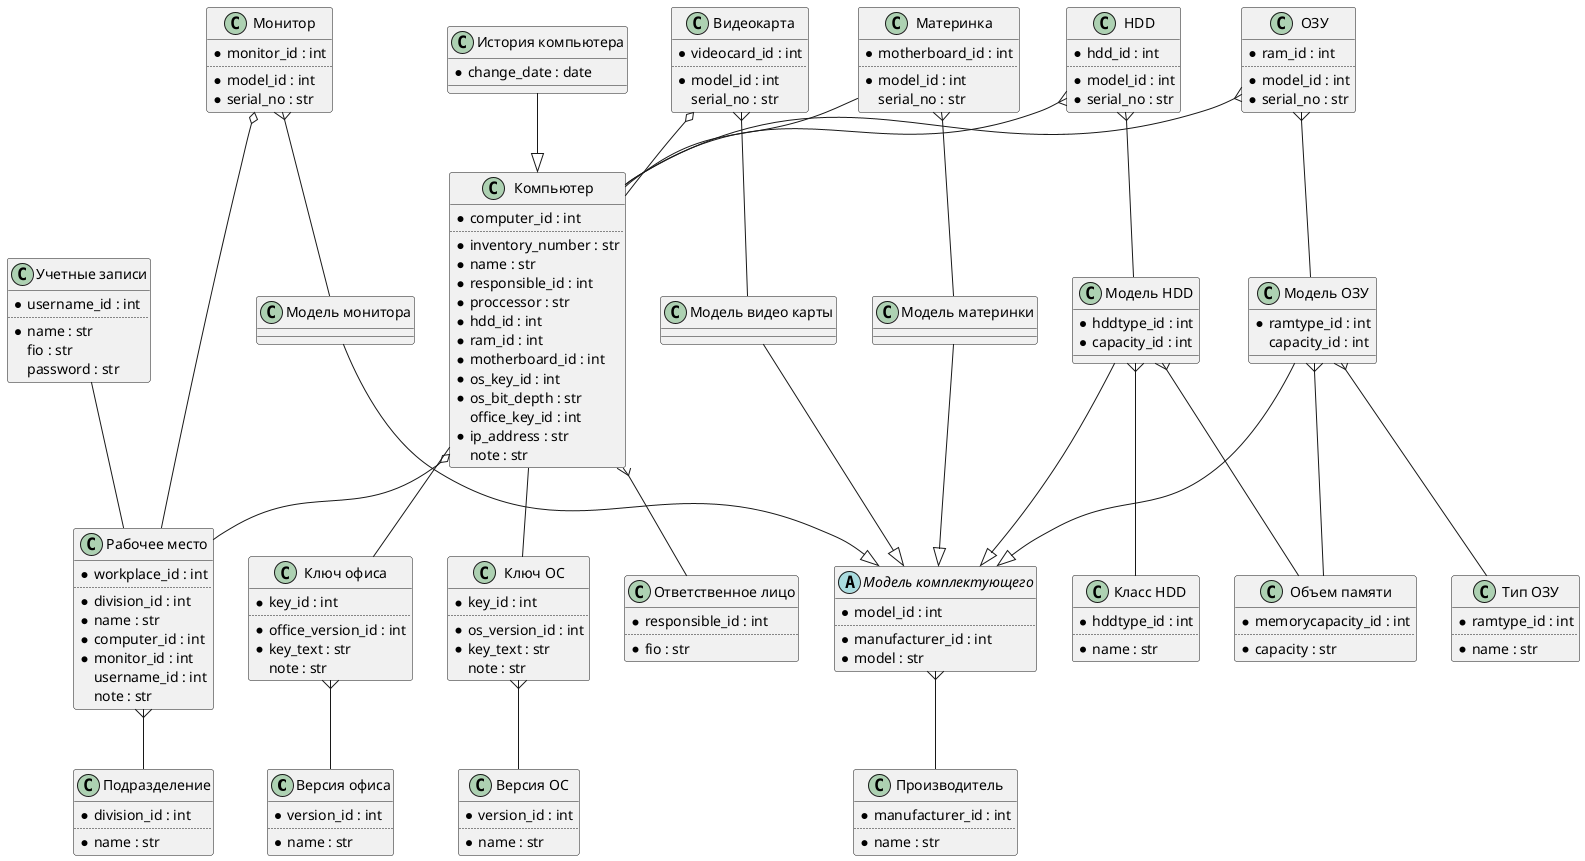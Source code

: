 @startuml

class "Версия офиса" as OfficeVersion {
	{field} *version_id : int
	..
	{field} *name : str
}

class "Ключ офиса" as OfficeKey {
	{field} *key_id : int
	..
	{field} *office_version_id : int
	{field} *key_text : str
	{field} note : str
}

class "Версия ОС" as OSVersion {
	{field} *version_id : int
	..
	{field} *name : str
}

class "Ключ ОС" as OSKey {
	{field} *key_id : int
	..
	{field} *os_version_id : int
	{field} *key_text : str
	{field} note : str
}

class "Подразделение" as Division {
	{field} *division_id : int
	..
	{field} *name : str
}

class "Рабочее место" as WorkPlace {
	{field} *workplace_id : int
	..
	{field} *division_id : int
	{field} *name : str
	{field} *computer_id : int
	{field} *monitor_id : int
	{field} username_id : int
	{field} note : str
} 

class "Компьютер" as Computer {
	{field} *computer_id : int
	..
	{field} *inventory_number : str
	{field} *name : str
	{field} *responsible_id : int
	{field} *proccessor : str
	{field} *hdd_id : int
	{field} *ram_id : int
	{field} *motherboard_id : int
	{field} *os_key_id : int
	{field} *os_bit_depth : str
	{field} office_key_id : int
	{field} *ip_address : str
	{field} note : str
}	

class "История компьютера" as ComputerHistory {
	{field} *change_date : date
}

class "Монитор" as Monitor {
	{field} *monitor_id : int
	..
	{field} *model_id : int
	{field} *serial_no : str
}

class "Учетные записи" as UserName {
	{field} *username_id : int
	..
	{field} *name : str
	{field} fio : str
	{field} password : str
}

class "Ответственное лицо" as Responsible {
	{field} *responsible_id : int
	..
	{field} *fio : str
} 
		
class "Производитель" as Manufacturer {
	{field} *manufacturer_id : int
	..
	{field} *name : str
}

abstract class "Модель комплектующего" as AbstractAccessoryModel {
	{field} *model_id : int
	..
	{field} *manufacturer_id : int
	{field} *model : str
}

class "Тип ОЗУ" as RAMType {
	{field} *ramtype_id : int
	..
	{field} *name : str
}

class "Объем памяти" as MemoryCapacity {
	{field} *memorycapacity_id : int
	..
	{field} *capacity : str	
}

class "Модель ОЗУ" as RAMModel {
	{field} *ramtype_id : int
	{field} capacity_id : int
}

class "ОЗУ" as RAM {
	{field} *ram_id : int
	..
	{field} *model_id : int
	{field} *serial_no : str
}

class "Класс HDD" as HDDType {
	{field} *hddtype_id : int
	..
	{field} *name : str
}

class "Модель HDD" as HDDModel {
	{field} *hddtype_id : int
	{field} *capacity_id : int	
}

class "HDD" as HDD {
	{field} *hdd_id : int
	..
	{field} *model_id : int
	{field} *serial_no : str
}


class "Модель монитора" as MonitorModel {
}		

class "Модель материнки" as MotherboardModel {
}

class "Материнка" as Motherboard {
	{field} *motherboard_id : int
	..
	{field} *model_id : int
	{field} serial_no : str
}

class "Модель видео карты" as VideocardModel {
}

class "Видеокарта" as Videocard {
	{field} *videocard_id : int
	..
	{field} *model_id : int
	{field} serial_no : str
}

OfficeKey }-- OfficeVersion
OSKey }-- OSVersion
WorkPlace }-- Division	
Computer -- OSKey
Computer -- OfficeKey
Computer o-- WorkPlace	
Computer }-- Responsible
ComputerHistory --|> Computer
AbstractAccessoryModel }-- Manufacturer
MonitorModel --|> AbstractAccessoryModel		
Monitor o-- WorkPlace
Monitor }-- MonitorModel
UserName -- WorkPlace
RAMModel }-- RAMType
RAMModel }-- MemoryCapacity
RAMModel --|> AbstractAccessoryModel
RAM }-- RAMModel
RAM }-- Computer
HDDModel }-- HDDType
HDD }-- Computer	
HDDModel --|> AbstractAccessoryModel
HDDModel }-- MemoryCapacity
HDD }-- HDDModel	
MotherboardModel --|> AbstractAccessoryModel
Motherboard }-- MotherboardModel
Motherboard -- Computer		
VideocardModel --|> AbstractAccessoryModel
Videocard }-- VideocardModel
Videocard o-- Computer		

@enduml
